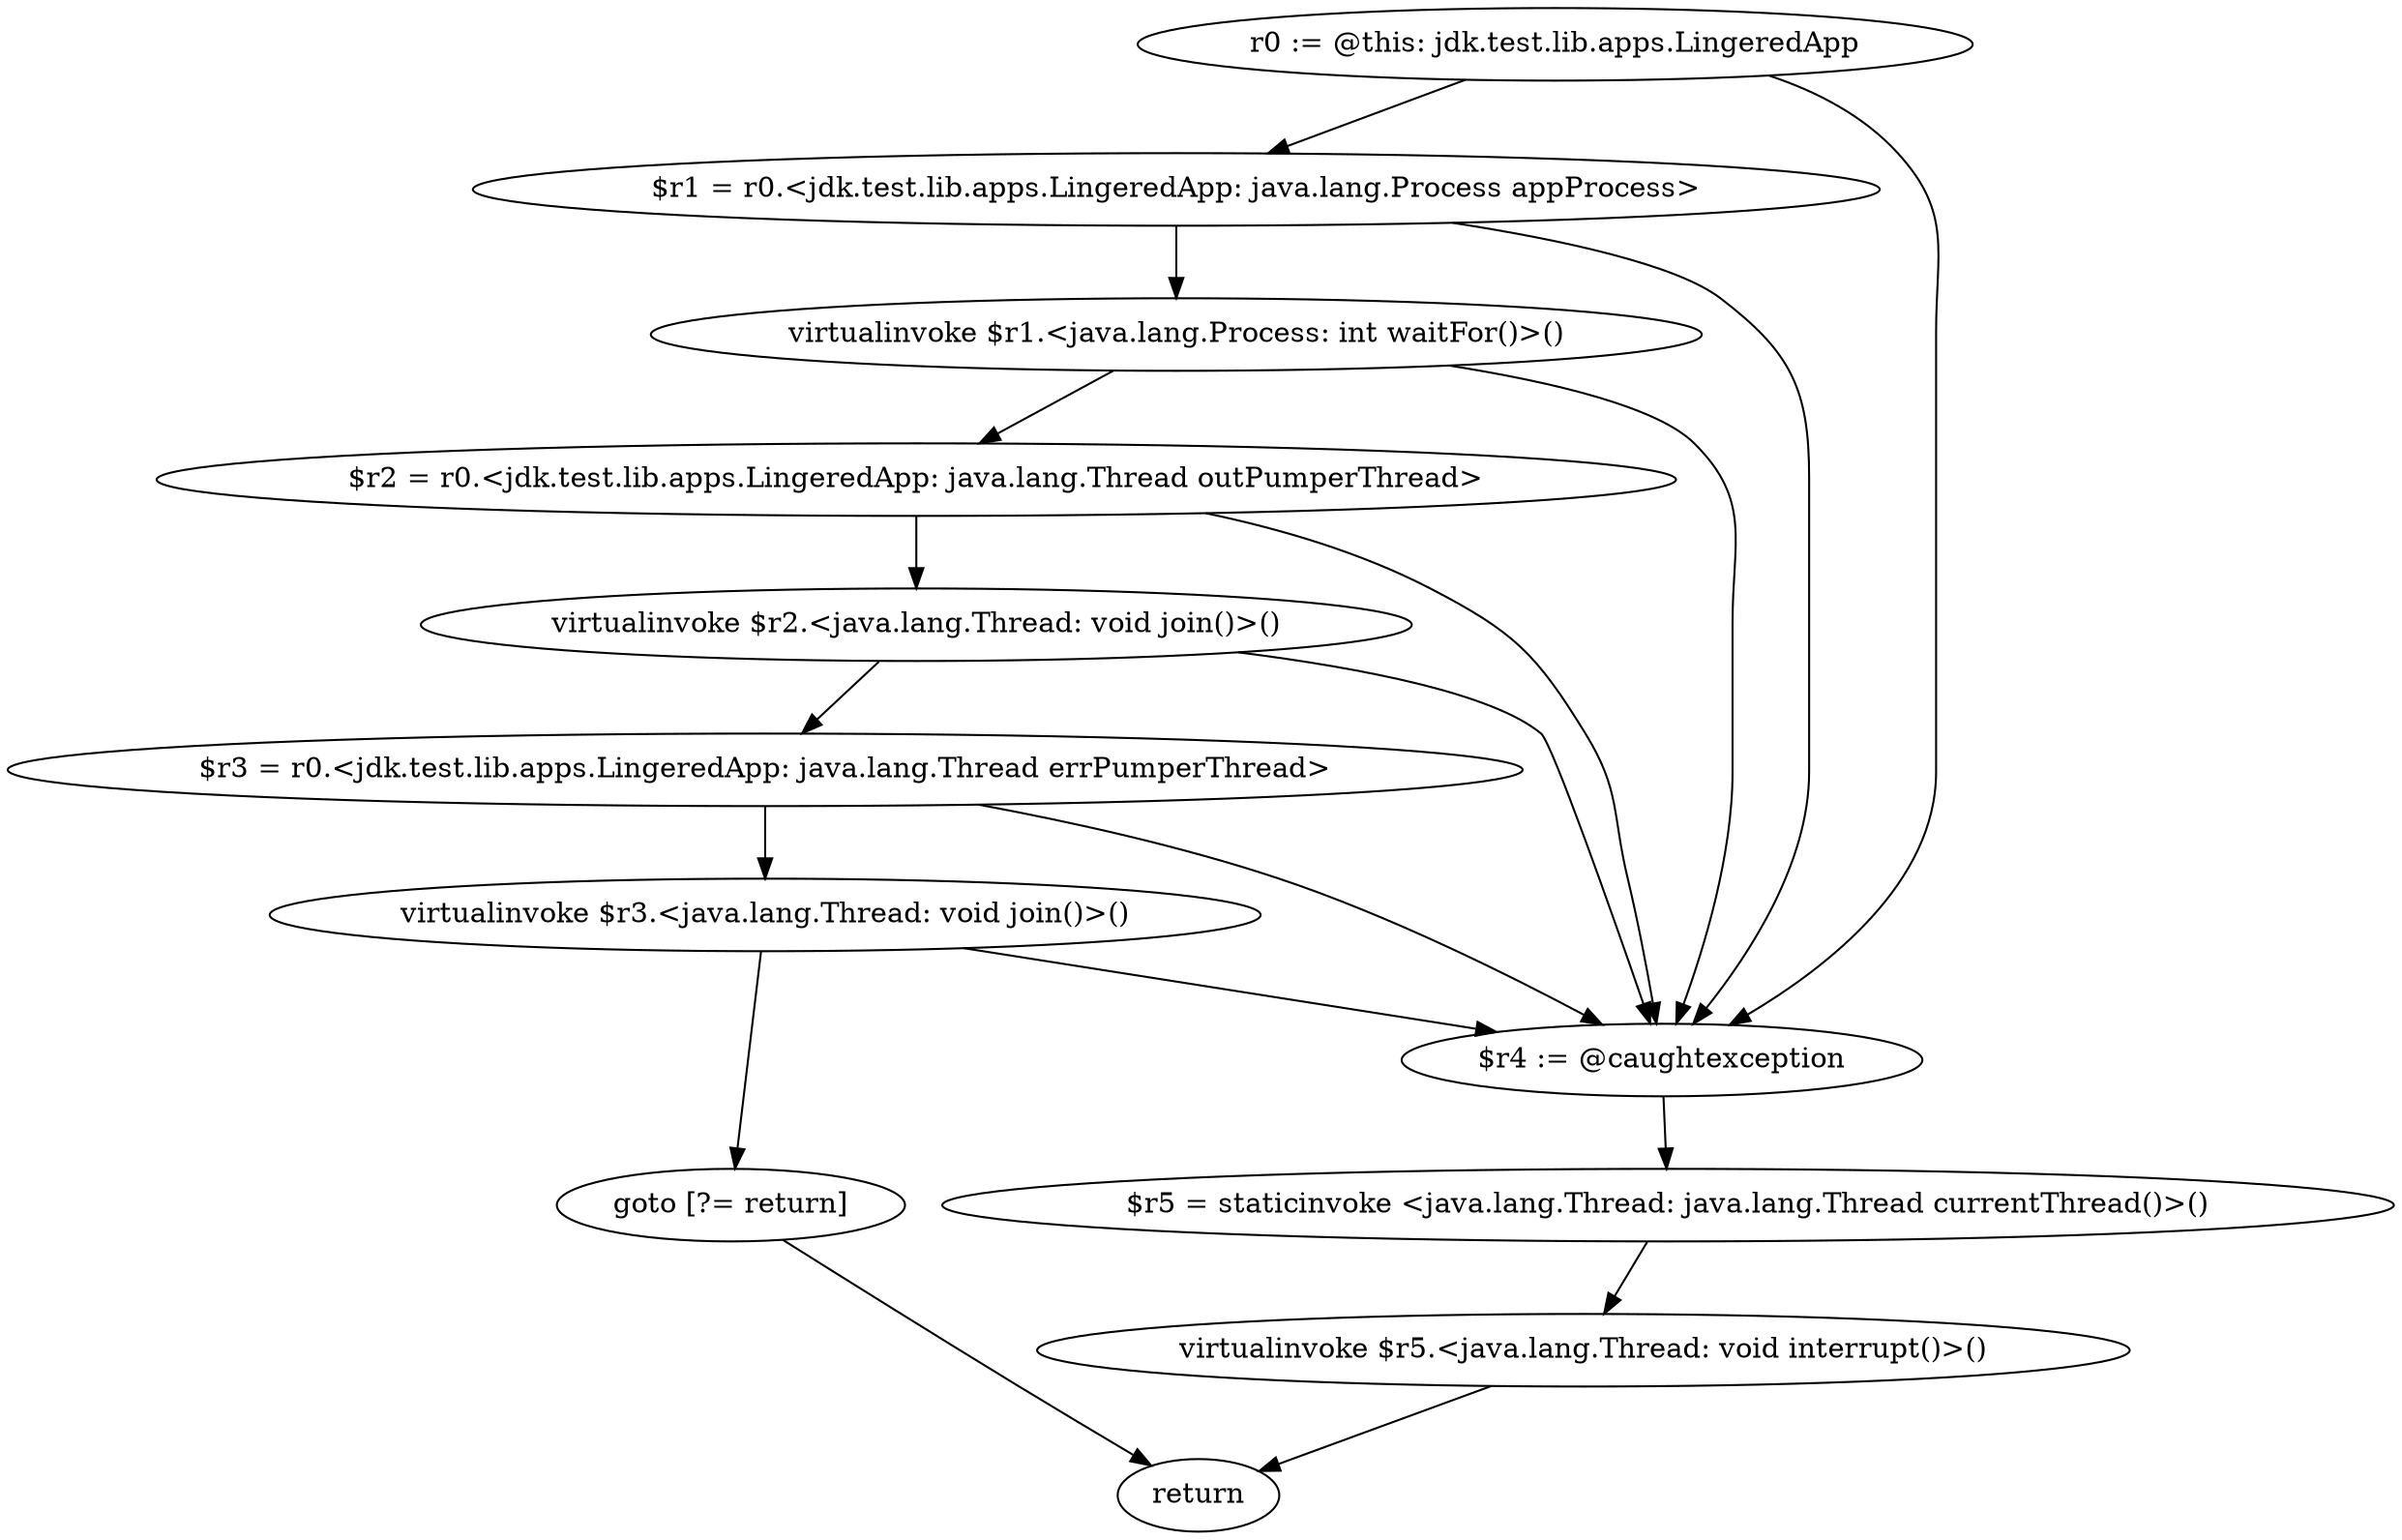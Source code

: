 digraph "unitGraph" {
    "r0 := @this: jdk.test.lib.apps.LingeredApp"
    "$r1 = r0.<jdk.test.lib.apps.LingeredApp: java.lang.Process appProcess>"
    "virtualinvoke $r1.<java.lang.Process: int waitFor()>()"
    "$r2 = r0.<jdk.test.lib.apps.LingeredApp: java.lang.Thread outPumperThread>"
    "virtualinvoke $r2.<java.lang.Thread: void join()>()"
    "$r3 = r0.<jdk.test.lib.apps.LingeredApp: java.lang.Thread errPumperThread>"
    "virtualinvoke $r3.<java.lang.Thread: void join()>()"
    "goto [?= return]"
    "$r4 := @caughtexception"
    "$r5 = staticinvoke <java.lang.Thread: java.lang.Thread currentThread()>()"
    "virtualinvoke $r5.<java.lang.Thread: void interrupt()>()"
    "return"
    "r0 := @this: jdk.test.lib.apps.LingeredApp"->"$r1 = r0.<jdk.test.lib.apps.LingeredApp: java.lang.Process appProcess>";
    "r0 := @this: jdk.test.lib.apps.LingeredApp"->"$r4 := @caughtexception";
    "$r1 = r0.<jdk.test.lib.apps.LingeredApp: java.lang.Process appProcess>"->"virtualinvoke $r1.<java.lang.Process: int waitFor()>()";
    "$r1 = r0.<jdk.test.lib.apps.LingeredApp: java.lang.Process appProcess>"->"$r4 := @caughtexception";
    "virtualinvoke $r1.<java.lang.Process: int waitFor()>()"->"$r2 = r0.<jdk.test.lib.apps.LingeredApp: java.lang.Thread outPumperThread>";
    "virtualinvoke $r1.<java.lang.Process: int waitFor()>()"->"$r4 := @caughtexception";
    "$r2 = r0.<jdk.test.lib.apps.LingeredApp: java.lang.Thread outPumperThread>"->"virtualinvoke $r2.<java.lang.Thread: void join()>()";
    "$r2 = r0.<jdk.test.lib.apps.LingeredApp: java.lang.Thread outPumperThread>"->"$r4 := @caughtexception";
    "virtualinvoke $r2.<java.lang.Thread: void join()>()"->"$r3 = r0.<jdk.test.lib.apps.LingeredApp: java.lang.Thread errPumperThread>";
    "virtualinvoke $r2.<java.lang.Thread: void join()>()"->"$r4 := @caughtexception";
    "$r3 = r0.<jdk.test.lib.apps.LingeredApp: java.lang.Thread errPumperThread>"->"virtualinvoke $r3.<java.lang.Thread: void join()>()";
    "$r3 = r0.<jdk.test.lib.apps.LingeredApp: java.lang.Thread errPumperThread>"->"$r4 := @caughtexception";
    "virtualinvoke $r3.<java.lang.Thread: void join()>()"->"goto [?= return]";
    "virtualinvoke $r3.<java.lang.Thread: void join()>()"->"$r4 := @caughtexception";
    "goto [?= return]"->"return";
    "$r4 := @caughtexception"->"$r5 = staticinvoke <java.lang.Thread: java.lang.Thread currentThread()>()";
    "$r5 = staticinvoke <java.lang.Thread: java.lang.Thread currentThread()>()"->"virtualinvoke $r5.<java.lang.Thread: void interrupt()>()";
    "virtualinvoke $r5.<java.lang.Thread: void interrupt()>()"->"return";
}
